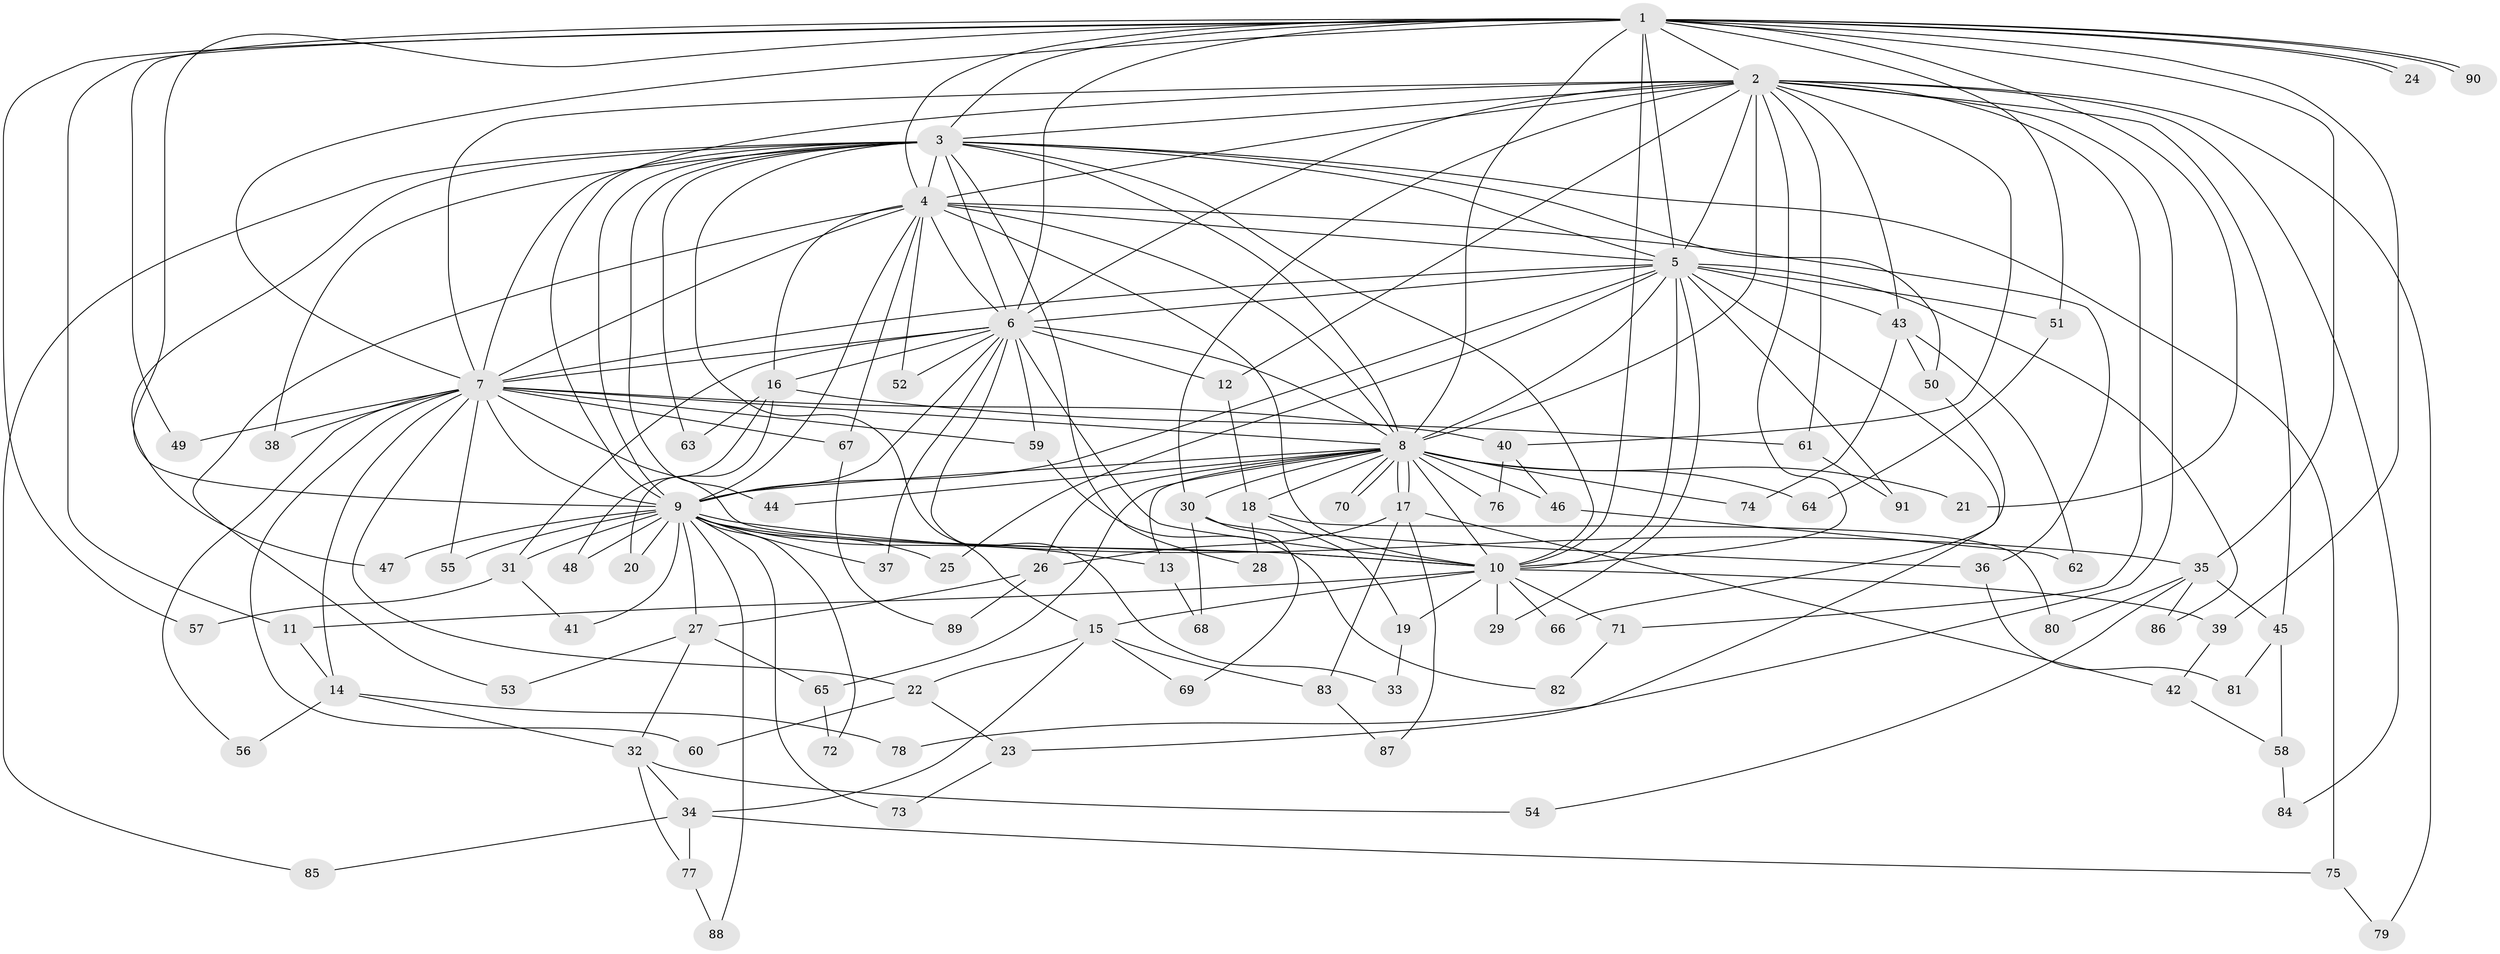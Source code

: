 // coarse degree distribution, {16: 0.015384615384615385, 22: 0.015384615384615385, 17: 0.015384615384615385, 11: 0.015384615384615385, 13: 0.015384615384615385, 29: 0.015384615384615385, 21: 0.015384615384615385, 14: 0.015384615384615385, 6: 0.06153846153846154, 3: 0.16923076923076924, 4: 0.1076923076923077, 5: 0.06153846153846154, 2: 0.4461538461538462, 7: 0.015384615384615385, 1: 0.015384615384615385}
// Generated by graph-tools (version 1.1) at 2025/51/02/27/25 19:51:43]
// undirected, 91 vertices, 207 edges
graph export_dot {
graph [start="1"]
  node [color=gray90,style=filled];
  1;
  2;
  3;
  4;
  5;
  6;
  7;
  8;
  9;
  10;
  11;
  12;
  13;
  14;
  15;
  16;
  17;
  18;
  19;
  20;
  21;
  22;
  23;
  24;
  25;
  26;
  27;
  28;
  29;
  30;
  31;
  32;
  33;
  34;
  35;
  36;
  37;
  38;
  39;
  40;
  41;
  42;
  43;
  44;
  45;
  46;
  47;
  48;
  49;
  50;
  51;
  52;
  53;
  54;
  55;
  56;
  57;
  58;
  59;
  60;
  61;
  62;
  63;
  64;
  65;
  66;
  67;
  68;
  69;
  70;
  71;
  72;
  73;
  74;
  75;
  76;
  77;
  78;
  79;
  80;
  81;
  82;
  83;
  84;
  85;
  86;
  87;
  88;
  89;
  90;
  91;
  1 -- 2;
  1 -- 3;
  1 -- 4;
  1 -- 5;
  1 -- 6;
  1 -- 7;
  1 -- 8;
  1 -- 9;
  1 -- 10;
  1 -- 11;
  1 -- 21;
  1 -- 24;
  1 -- 24;
  1 -- 35;
  1 -- 39;
  1 -- 49;
  1 -- 51;
  1 -- 57;
  1 -- 90;
  1 -- 90;
  2 -- 3;
  2 -- 4;
  2 -- 5;
  2 -- 6;
  2 -- 7;
  2 -- 8;
  2 -- 9;
  2 -- 10;
  2 -- 12;
  2 -- 30;
  2 -- 40;
  2 -- 43;
  2 -- 45;
  2 -- 61;
  2 -- 71;
  2 -- 78;
  2 -- 79;
  2 -- 84;
  3 -- 4;
  3 -- 5;
  3 -- 6;
  3 -- 7;
  3 -- 8;
  3 -- 9;
  3 -- 10;
  3 -- 15;
  3 -- 28;
  3 -- 38;
  3 -- 44;
  3 -- 47;
  3 -- 50;
  3 -- 63;
  3 -- 75;
  3 -- 85;
  4 -- 5;
  4 -- 6;
  4 -- 7;
  4 -- 8;
  4 -- 9;
  4 -- 10;
  4 -- 16;
  4 -- 36;
  4 -- 52;
  4 -- 53;
  4 -- 67;
  5 -- 6;
  5 -- 7;
  5 -- 8;
  5 -- 9;
  5 -- 10;
  5 -- 23;
  5 -- 25;
  5 -- 29;
  5 -- 43;
  5 -- 51;
  5 -- 86;
  5 -- 91;
  6 -- 7;
  6 -- 8;
  6 -- 9;
  6 -- 10;
  6 -- 12;
  6 -- 16;
  6 -- 31;
  6 -- 33;
  6 -- 37;
  6 -- 52;
  6 -- 59;
  7 -- 8;
  7 -- 9;
  7 -- 10;
  7 -- 14;
  7 -- 22;
  7 -- 38;
  7 -- 40;
  7 -- 49;
  7 -- 55;
  7 -- 56;
  7 -- 59;
  7 -- 60;
  7 -- 67;
  8 -- 9;
  8 -- 10;
  8 -- 13;
  8 -- 17;
  8 -- 17;
  8 -- 18;
  8 -- 21;
  8 -- 26;
  8 -- 30;
  8 -- 44;
  8 -- 46;
  8 -- 64;
  8 -- 65;
  8 -- 70;
  8 -- 70;
  8 -- 74;
  8 -- 76;
  9 -- 10;
  9 -- 13;
  9 -- 20;
  9 -- 25;
  9 -- 27;
  9 -- 31;
  9 -- 35;
  9 -- 37;
  9 -- 41;
  9 -- 47;
  9 -- 48;
  9 -- 55;
  9 -- 72;
  9 -- 73;
  9 -- 88;
  10 -- 11;
  10 -- 15;
  10 -- 19;
  10 -- 29;
  10 -- 39;
  10 -- 66;
  10 -- 71;
  11 -- 14;
  12 -- 18;
  13 -- 68;
  14 -- 32;
  14 -- 56;
  14 -- 78;
  15 -- 22;
  15 -- 34;
  15 -- 69;
  15 -- 83;
  16 -- 20;
  16 -- 48;
  16 -- 61;
  16 -- 63;
  17 -- 26;
  17 -- 42;
  17 -- 83;
  17 -- 87;
  18 -- 19;
  18 -- 28;
  18 -- 80;
  19 -- 33;
  22 -- 23;
  22 -- 60;
  23 -- 73;
  26 -- 27;
  26 -- 89;
  27 -- 32;
  27 -- 53;
  27 -- 65;
  30 -- 36;
  30 -- 68;
  30 -- 69;
  31 -- 41;
  31 -- 57;
  32 -- 34;
  32 -- 54;
  32 -- 77;
  34 -- 75;
  34 -- 77;
  34 -- 85;
  35 -- 45;
  35 -- 54;
  35 -- 80;
  35 -- 86;
  36 -- 81;
  39 -- 42;
  40 -- 46;
  40 -- 76;
  42 -- 58;
  43 -- 50;
  43 -- 62;
  43 -- 74;
  45 -- 58;
  45 -- 81;
  46 -- 62;
  50 -- 66;
  51 -- 64;
  58 -- 84;
  59 -- 82;
  61 -- 91;
  65 -- 72;
  67 -- 89;
  71 -- 82;
  75 -- 79;
  77 -- 88;
  83 -- 87;
}
